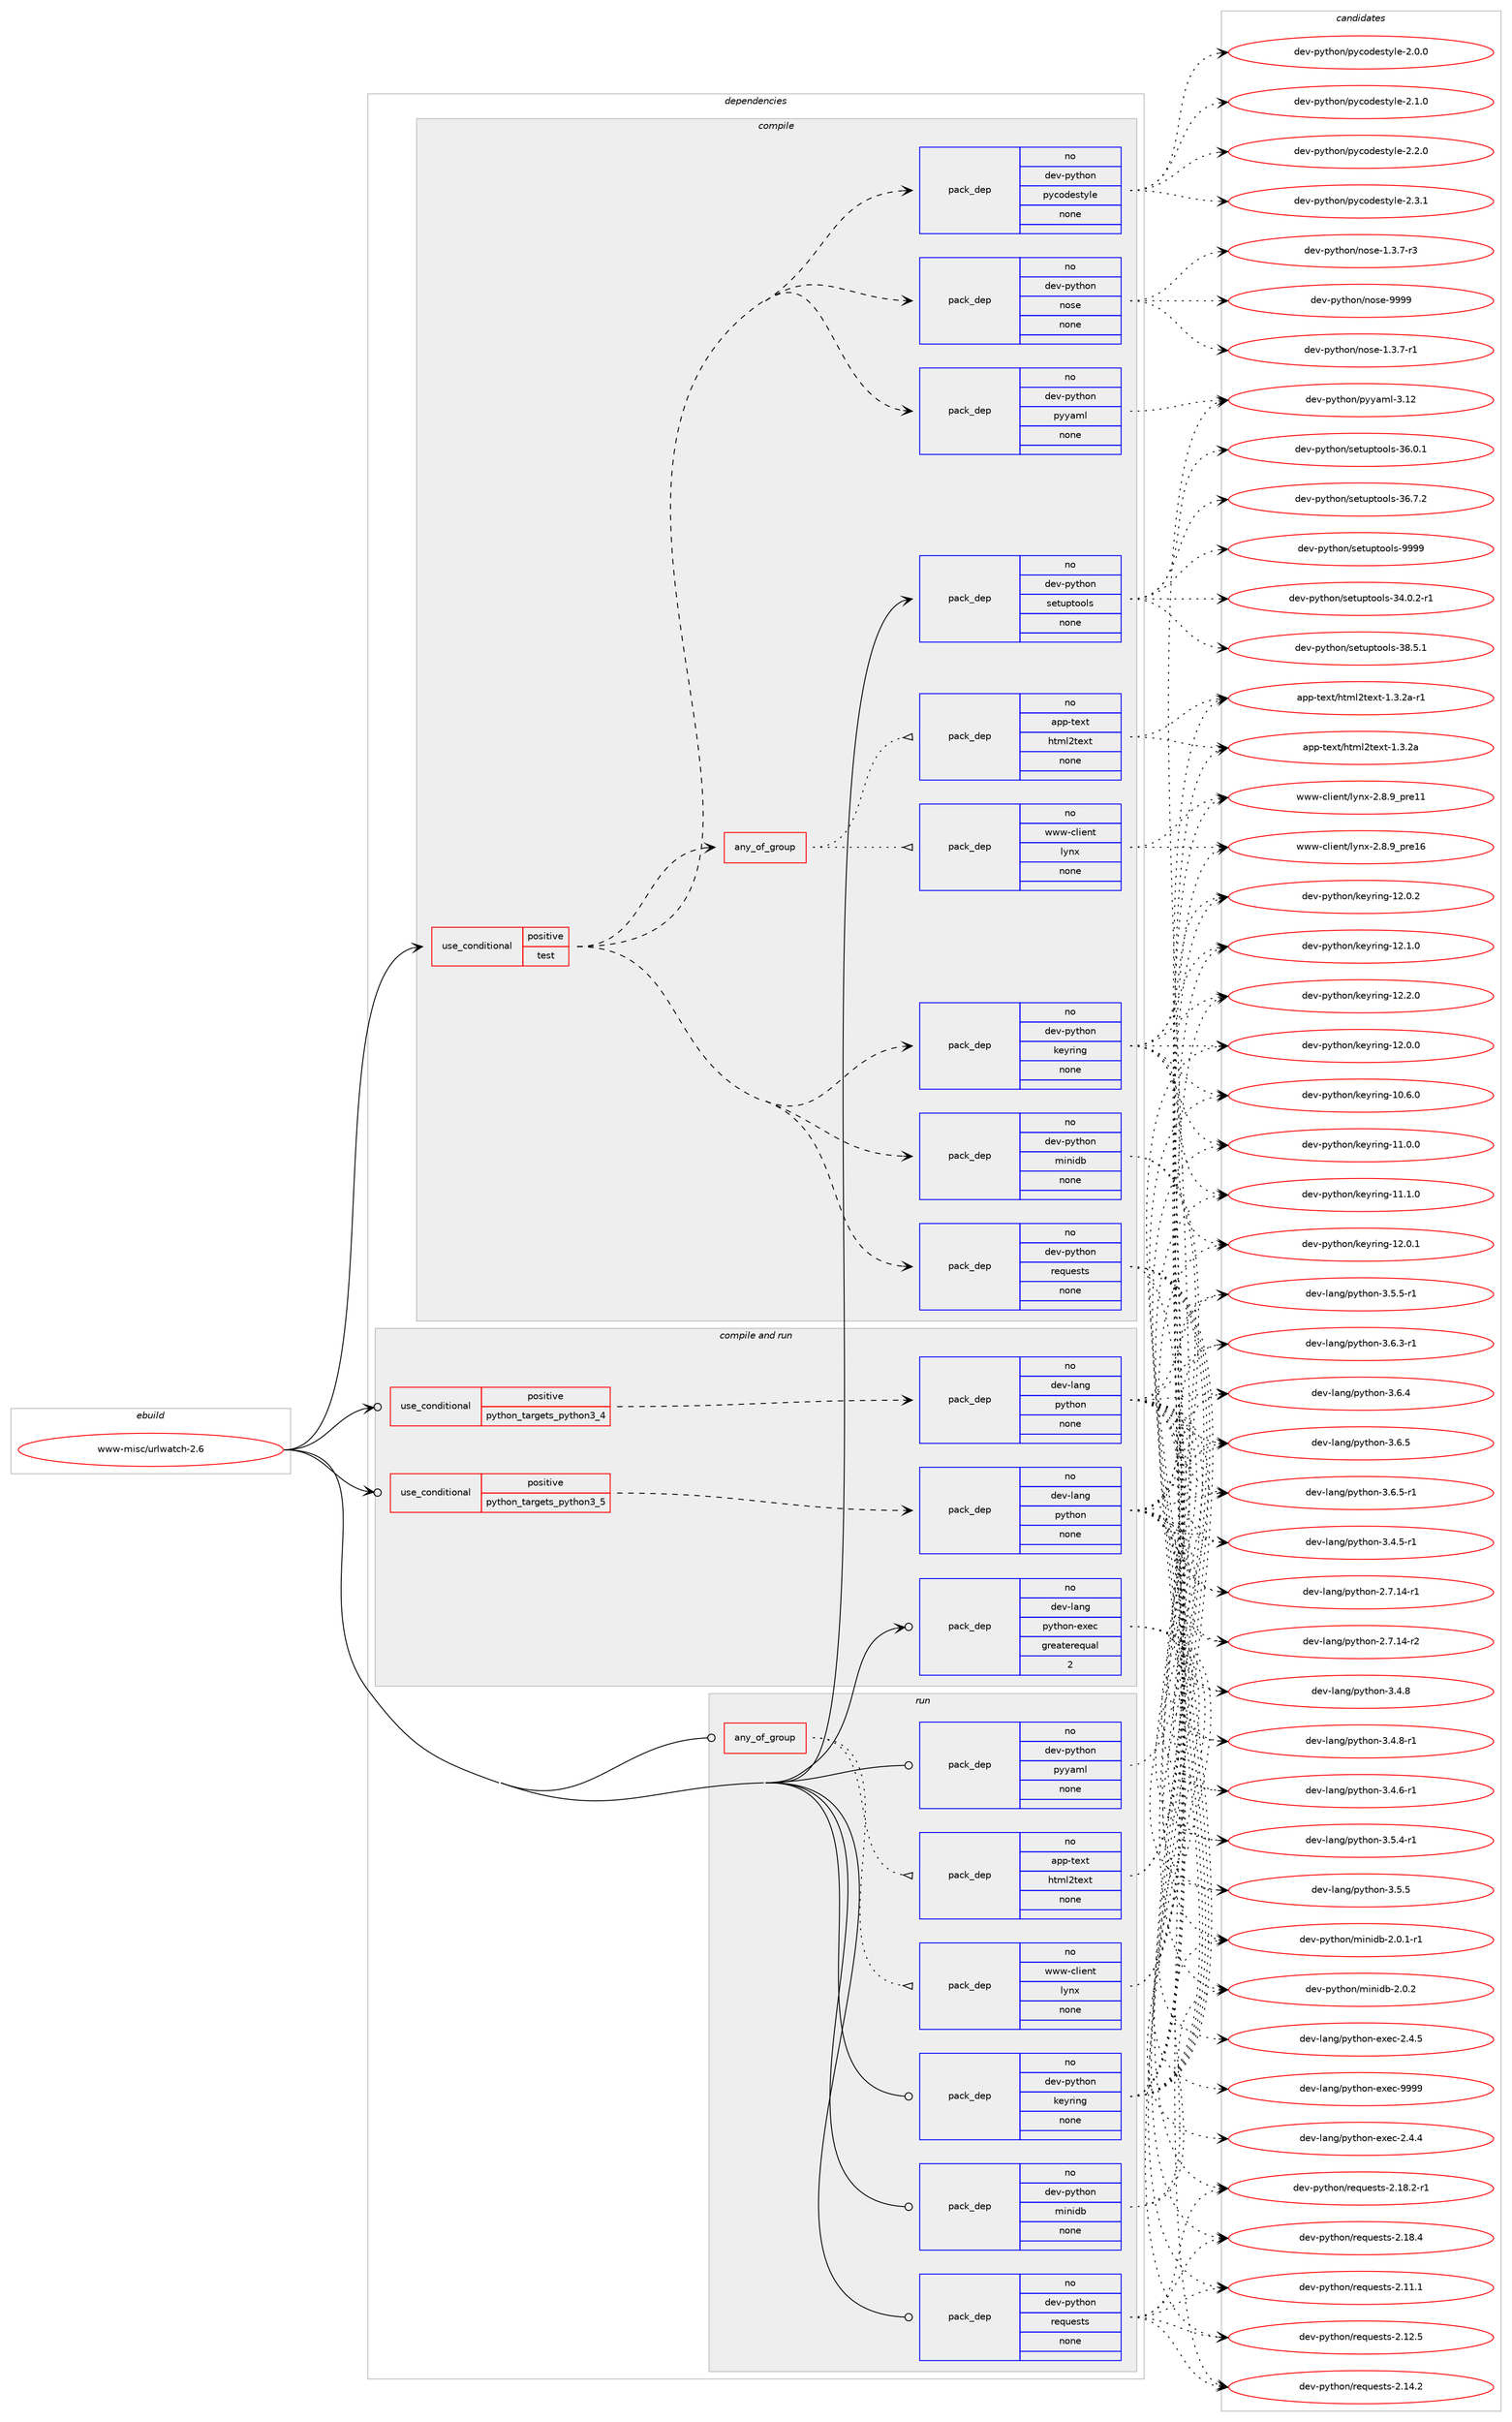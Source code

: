 digraph prolog {

# *************
# Graph options
# *************

newrank=true;
concentrate=true;
compound=true;
graph [rankdir=LR,fontname=Helvetica,fontsize=10,ranksep=1.5];#, ranksep=2.5, nodesep=0.2];
edge  [arrowhead=vee];
node  [fontname=Helvetica,fontsize=10];

# **********
# The ebuild
# **********

subgraph cluster_leftcol {
color=gray;
rank=same;
label=<<i>ebuild</i>>;
id [label="www-misc/urlwatch-2.6", color=red, width=4, href="../www-misc/urlwatch-2.6.svg"];
}

# ****************
# The dependencies
# ****************

subgraph cluster_midcol {
color=gray;
label=<<i>dependencies</i>>;
subgraph cluster_compile {
fillcolor="#eeeeee";
style=filled;
label=<<i>compile</i>>;
subgraph cond840 {
dependency8862 [label=<<TABLE BORDER="0" CELLBORDER="1" CELLSPACING="0" CELLPADDING="4"><TR><TD ROWSPAN="3" CELLPADDING="10">use_conditional</TD></TR><TR><TD>positive</TD></TR><TR><TD>test</TD></TR></TABLE>>, shape=none, color=red];
subgraph pack7916 {
dependency8863 [label=<<TABLE BORDER="0" CELLBORDER="1" CELLSPACING="0" CELLPADDING="4" WIDTH="220"><TR><TD ROWSPAN="6" CELLPADDING="30">pack_dep</TD></TR><TR><TD WIDTH="110">no</TD></TR><TR><TD>dev-python</TD></TR><TR><TD>keyring</TD></TR><TR><TD>none</TD></TR><TR><TD></TD></TR></TABLE>>, shape=none, color=blue];
}
dependency8862:e -> dependency8863:w [weight=20,style="dashed",arrowhead="vee"];
subgraph pack7917 {
dependency8864 [label=<<TABLE BORDER="0" CELLBORDER="1" CELLSPACING="0" CELLPADDING="4" WIDTH="220"><TR><TD ROWSPAN="6" CELLPADDING="30">pack_dep</TD></TR><TR><TD WIDTH="110">no</TD></TR><TR><TD>dev-python</TD></TR><TR><TD>pyyaml</TD></TR><TR><TD>none</TD></TR><TR><TD></TD></TR></TABLE>>, shape=none, color=blue];
}
dependency8862:e -> dependency8864:w [weight=20,style="dashed",arrowhead="vee"];
subgraph pack7918 {
dependency8865 [label=<<TABLE BORDER="0" CELLBORDER="1" CELLSPACING="0" CELLPADDING="4" WIDTH="220"><TR><TD ROWSPAN="6" CELLPADDING="30">pack_dep</TD></TR><TR><TD WIDTH="110">no</TD></TR><TR><TD>dev-python</TD></TR><TR><TD>minidb</TD></TR><TR><TD>none</TD></TR><TR><TD></TD></TR></TABLE>>, shape=none, color=blue];
}
dependency8862:e -> dependency8865:w [weight=20,style="dashed",arrowhead="vee"];
subgraph pack7919 {
dependency8866 [label=<<TABLE BORDER="0" CELLBORDER="1" CELLSPACING="0" CELLPADDING="4" WIDTH="220"><TR><TD ROWSPAN="6" CELLPADDING="30">pack_dep</TD></TR><TR><TD WIDTH="110">no</TD></TR><TR><TD>dev-python</TD></TR><TR><TD>requests</TD></TR><TR><TD>none</TD></TR><TR><TD></TD></TR></TABLE>>, shape=none, color=blue];
}
dependency8862:e -> dependency8866:w [weight=20,style="dashed",arrowhead="vee"];
subgraph any102 {
dependency8867 [label=<<TABLE BORDER="0" CELLBORDER="1" CELLSPACING="0" CELLPADDING="4"><TR><TD CELLPADDING="10">any_of_group</TD></TR></TABLE>>, shape=none, color=red];subgraph pack7920 {
dependency8868 [label=<<TABLE BORDER="0" CELLBORDER="1" CELLSPACING="0" CELLPADDING="4" WIDTH="220"><TR><TD ROWSPAN="6" CELLPADDING="30">pack_dep</TD></TR><TR><TD WIDTH="110">no</TD></TR><TR><TD>www-client</TD></TR><TR><TD>lynx</TD></TR><TR><TD>none</TD></TR><TR><TD></TD></TR></TABLE>>, shape=none, color=blue];
}
dependency8867:e -> dependency8868:w [weight=20,style="dotted",arrowhead="oinv"];
subgraph pack7921 {
dependency8869 [label=<<TABLE BORDER="0" CELLBORDER="1" CELLSPACING="0" CELLPADDING="4" WIDTH="220"><TR><TD ROWSPAN="6" CELLPADDING="30">pack_dep</TD></TR><TR><TD WIDTH="110">no</TD></TR><TR><TD>app-text</TD></TR><TR><TD>html2text</TD></TR><TR><TD>none</TD></TR><TR><TD></TD></TR></TABLE>>, shape=none, color=blue];
}
dependency8867:e -> dependency8869:w [weight=20,style="dotted",arrowhead="oinv"];
}
dependency8862:e -> dependency8867:w [weight=20,style="dashed",arrowhead="vee"];
subgraph pack7922 {
dependency8870 [label=<<TABLE BORDER="0" CELLBORDER="1" CELLSPACING="0" CELLPADDING="4" WIDTH="220"><TR><TD ROWSPAN="6" CELLPADDING="30">pack_dep</TD></TR><TR><TD WIDTH="110">no</TD></TR><TR><TD>dev-python</TD></TR><TR><TD>nose</TD></TR><TR><TD>none</TD></TR><TR><TD></TD></TR></TABLE>>, shape=none, color=blue];
}
dependency8862:e -> dependency8870:w [weight=20,style="dashed",arrowhead="vee"];
subgraph pack7923 {
dependency8871 [label=<<TABLE BORDER="0" CELLBORDER="1" CELLSPACING="0" CELLPADDING="4" WIDTH="220"><TR><TD ROWSPAN="6" CELLPADDING="30">pack_dep</TD></TR><TR><TD WIDTH="110">no</TD></TR><TR><TD>dev-python</TD></TR><TR><TD>pycodestyle</TD></TR><TR><TD>none</TD></TR><TR><TD></TD></TR></TABLE>>, shape=none, color=blue];
}
dependency8862:e -> dependency8871:w [weight=20,style="dashed",arrowhead="vee"];
}
id:e -> dependency8862:w [weight=20,style="solid",arrowhead="vee"];
subgraph pack7924 {
dependency8872 [label=<<TABLE BORDER="0" CELLBORDER="1" CELLSPACING="0" CELLPADDING="4" WIDTH="220"><TR><TD ROWSPAN="6" CELLPADDING="30">pack_dep</TD></TR><TR><TD WIDTH="110">no</TD></TR><TR><TD>dev-python</TD></TR><TR><TD>setuptools</TD></TR><TR><TD>none</TD></TR><TR><TD></TD></TR></TABLE>>, shape=none, color=blue];
}
id:e -> dependency8872:w [weight=20,style="solid",arrowhead="vee"];
}
subgraph cluster_compileandrun {
fillcolor="#eeeeee";
style=filled;
label=<<i>compile and run</i>>;
subgraph cond841 {
dependency8873 [label=<<TABLE BORDER="0" CELLBORDER="1" CELLSPACING="0" CELLPADDING="4"><TR><TD ROWSPAN="3" CELLPADDING="10">use_conditional</TD></TR><TR><TD>positive</TD></TR><TR><TD>python_targets_python3_4</TD></TR></TABLE>>, shape=none, color=red];
subgraph pack7925 {
dependency8874 [label=<<TABLE BORDER="0" CELLBORDER="1" CELLSPACING="0" CELLPADDING="4" WIDTH="220"><TR><TD ROWSPAN="6" CELLPADDING="30">pack_dep</TD></TR><TR><TD WIDTH="110">no</TD></TR><TR><TD>dev-lang</TD></TR><TR><TD>python</TD></TR><TR><TD>none</TD></TR><TR><TD></TD></TR></TABLE>>, shape=none, color=blue];
}
dependency8873:e -> dependency8874:w [weight=20,style="dashed",arrowhead="vee"];
}
id:e -> dependency8873:w [weight=20,style="solid",arrowhead="odotvee"];
subgraph cond842 {
dependency8875 [label=<<TABLE BORDER="0" CELLBORDER="1" CELLSPACING="0" CELLPADDING="4"><TR><TD ROWSPAN="3" CELLPADDING="10">use_conditional</TD></TR><TR><TD>positive</TD></TR><TR><TD>python_targets_python3_5</TD></TR></TABLE>>, shape=none, color=red];
subgraph pack7926 {
dependency8876 [label=<<TABLE BORDER="0" CELLBORDER="1" CELLSPACING="0" CELLPADDING="4" WIDTH="220"><TR><TD ROWSPAN="6" CELLPADDING="30">pack_dep</TD></TR><TR><TD WIDTH="110">no</TD></TR><TR><TD>dev-lang</TD></TR><TR><TD>python</TD></TR><TR><TD>none</TD></TR><TR><TD></TD></TR></TABLE>>, shape=none, color=blue];
}
dependency8875:e -> dependency8876:w [weight=20,style="dashed",arrowhead="vee"];
}
id:e -> dependency8875:w [weight=20,style="solid",arrowhead="odotvee"];
subgraph pack7927 {
dependency8877 [label=<<TABLE BORDER="0" CELLBORDER="1" CELLSPACING="0" CELLPADDING="4" WIDTH="220"><TR><TD ROWSPAN="6" CELLPADDING="30">pack_dep</TD></TR><TR><TD WIDTH="110">no</TD></TR><TR><TD>dev-lang</TD></TR><TR><TD>python-exec</TD></TR><TR><TD>greaterequal</TD></TR><TR><TD>2</TD></TR></TABLE>>, shape=none, color=blue];
}
id:e -> dependency8877:w [weight=20,style="solid",arrowhead="odotvee"];
}
subgraph cluster_run {
fillcolor="#eeeeee";
style=filled;
label=<<i>run</i>>;
subgraph any103 {
dependency8878 [label=<<TABLE BORDER="0" CELLBORDER="1" CELLSPACING="0" CELLPADDING="4"><TR><TD CELLPADDING="10">any_of_group</TD></TR></TABLE>>, shape=none, color=red];subgraph pack7928 {
dependency8879 [label=<<TABLE BORDER="0" CELLBORDER="1" CELLSPACING="0" CELLPADDING="4" WIDTH="220"><TR><TD ROWSPAN="6" CELLPADDING="30">pack_dep</TD></TR><TR><TD WIDTH="110">no</TD></TR><TR><TD>www-client</TD></TR><TR><TD>lynx</TD></TR><TR><TD>none</TD></TR><TR><TD></TD></TR></TABLE>>, shape=none, color=blue];
}
dependency8878:e -> dependency8879:w [weight=20,style="dotted",arrowhead="oinv"];
subgraph pack7929 {
dependency8880 [label=<<TABLE BORDER="0" CELLBORDER="1" CELLSPACING="0" CELLPADDING="4" WIDTH="220"><TR><TD ROWSPAN="6" CELLPADDING="30">pack_dep</TD></TR><TR><TD WIDTH="110">no</TD></TR><TR><TD>app-text</TD></TR><TR><TD>html2text</TD></TR><TR><TD>none</TD></TR><TR><TD></TD></TR></TABLE>>, shape=none, color=blue];
}
dependency8878:e -> dependency8880:w [weight=20,style="dotted",arrowhead="oinv"];
}
id:e -> dependency8878:w [weight=20,style="solid",arrowhead="odot"];
subgraph pack7930 {
dependency8881 [label=<<TABLE BORDER="0" CELLBORDER="1" CELLSPACING="0" CELLPADDING="4" WIDTH="220"><TR><TD ROWSPAN="6" CELLPADDING="30">pack_dep</TD></TR><TR><TD WIDTH="110">no</TD></TR><TR><TD>dev-python</TD></TR><TR><TD>keyring</TD></TR><TR><TD>none</TD></TR><TR><TD></TD></TR></TABLE>>, shape=none, color=blue];
}
id:e -> dependency8881:w [weight=20,style="solid",arrowhead="odot"];
subgraph pack7931 {
dependency8882 [label=<<TABLE BORDER="0" CELLBORDER="1" CELLSPACING="0" CELLPADDING="4" WIDTH="220"><TR><TD ROWSPAN="6" CELLPADDING="30">pack_dep</TD></TR><TR><TD WIDTH="110">no</TD></TR><TR><TD>dev-python</TD></TR><TR><TD>minidb</TD></TR><TR><TD>none</TD></TR><TR><TD></TD></TR></TABLE>>, shape=none, color=blue];
}
id:e -> dependency8882:w [weight=20,style="solid",arrowhead="odot"];
subgraph pack7932 {
dependency8883 [label=<<TABLE BORDER="0" CELLBORDER="1" CELLSPACING="0" CELLPADDING="4" WIDTH="220"><TR><TD ROWSPAN="6" CELLPADDING="30">pack_dep</TD></TR><TR><TD WIDTH="110">no</TD></TR><TR><TD>dev-python</TD></TR><TR><TD>pyyaml</TD></TR><TR><TD>none</TD></TR><TR><TD></TD></TR></TABLE>>, shape=none, color=blue];
}
id:e -> dependency8883:w [weight=20,style="solid",arrowhead="odot"];
subgraph pack7933 {
dependency8884 [label=<<TABLE BORDER="0" CELLBORDER="1" CELLSPACING="0" CELLPADDING="4" WIDTH="220"><TR><TD ROWSPAN="6" CELLPADDING="30">pack_dep</TD></TR><TR><TD WIDTH="110">no</TD></TR><TR><TD>dev-python</TD></TR><TR><TD>requests</TD></TR><TR><TD>none</TD></TR><TR><TD></TD></TR></TABLE>>, shape=none, color=blue];
}
id:e -> dependency8884:w [weight=20,style="solid",arrowhead="odot"];
}
}

# **************
# The candidates
# **************

subgraph cluster_choices {
rank=same;
color=gray;
label=<<i>candidates</i>>;

subgraph choice7916 {
color=black;
nodesep=1;
choice100101118451121211161041111104710710112111410511010345495046484648 [label="dev-python/keyring-12.0.0", color=red, width=4,href="../dev-python/keyring-12.0.0.svg"];
choice100101118451121211161041111104710710112111410511010345494846544648 [label="dev-python/keyring-10.6.0", color=red, width=4,href="../dev-python/keyring-10.6.0.svg"];
choice100101118451121211161041111104710710112111410511010345494946484648 [label="dev-python/keyring-11.0.0", color=red, width=4,href="../dev-python/keyring-11.0.0.svg"];
choice100101118451121211161041111104710710112111410511010345494946494648 [label="dev-python/keyring-11.1.0", color=red, width=4,href="../dev-python/keyring-11.1.0.svg"];
choice100101118451121211161041111104710710112111410511010345495046484649 [label="dev-python/keyring-12.0.1", color=red, width=4,href="../dev-python/keyring-12.0.1.svg"];
choice100101118451121211161041111104710710112111410511010345495046484650 [label="dev-python/keyring-12.0.2", color=red, width=4,href="../dev-python/keyring-12.0.2.svg"];
choice100101118451121211161041111104710710112111410511010345495046494648 [label="dev-python/keyring-12.1.0", color=red, width=4,href="../dev-python/keyring-12.1.0.svg"];
choice100101118451121211161041111104710710112111410511010345495046504648 [label="dev-python/keyring-12.2.0", color=red, width=4,href="../dev-python/keyring-12.2.0.svg"];
dependency8863:e -> choice100101118451121211161041111104710710112111410511010345495046484648:w [style=dotted,weight="100"];
dependency8863:e -> choice100101118451121211161041111104710710112111410511010345494846544648:w [style=dotted,weight="100"];
dependency8863:e -> choice100101118451121211161041111104710710112111410511010345494946484648:w [style=dotted,weight="100"];
dependency8863:e -> choice100101118451121211161041111104710710112111410511010345494946494648:w [style=dotted,weight="100"];
dependency8863:e -> choice100101118451121211161041111104710710112111410511010345495046484649:w [style=dotted,weight="100"];
dependency8863:e -> choice100101118451121211161041111104710710112111410511010345495046484650:w [style=dotted,weight="100"];
dependency8863:e -> choice100101118451121211161041111104710710112111410511010345495046494648:w [style=dotted,weight="100"];
dependency8863:e -> choice100101118451121211161041111104710710112111410511010345495046504648:w [style=dotted,weight="100"];
}
subgraph choice7917 {
color=black;
nodesep=1;
choice1001011184511212111610411111047112121121971091084551464950 [label="dev-python/pyyaml-3.12", color=red, width=4,href="../dev-python/pyyaml-3.12.svg"];
dependency8864:e -> choice1001011184511212111610411111047112121121971091084551464950:w [style=dotted,weight="100"];
}
subgraph choice7918 {
color=black;
nodesep=1;
choice1001011184511212111610411111047109105110105100984550464846494511449 [label="dev-python/minidb-2.0.1-r1", color=red, width=4,href="../dev-python/minidb-2.0.1-r1.svg"];
choice100101118451121211161041111104710910511010510098455046484650 [label="dev-python/minidb-2.0.2", color=red, width=4,href="../dev-python/minidb-2.0.2.svg"];
dependency8865:e -> choice1001011184511212111610411111047109105110105100984550464846494511449:w [style=dotted,weight="100"];
dependency8865:e -> choice100101118451121211161041111104710910511010510098455046484650:w [style=dotted,weight="100"];
}
subgraph choice7919 {
color=black;
nodesep=1;
choice100101118451121211161041111104711410111311710111511611545504649494649 [label="dev-python/requests-2.11.1", color=red, width=4,href="../dev-python/requests-2.11.1.svg"];
choice100101118451121211161041111104711410111311710111511611545504649504653 [label="dev-python/requests-2.12.5", color=red, width=4,href="../dev-python/requests-2.12.5.svg"];
choice100101118451121211161041111104711410111311710111511611545504649524650 [label="dev-python/requests-2.14.2", color=red, width=4,href="../dev-python/requests-2.14.2.svg"];
choice1001011184511212111610411111047114101113117101115116115455046495646504511449 [label="dev-python/requests-2.18.2-r1", color=red, width=4,href="../dev-python/requests-2.18.2-r1.svg"];
choice100101118451121211161041111104711410111311710111511611545504649564652 [label="dev-python/requests-2.18.4", color=red, width=4,href="../dev-python/requests-2.18.4.svg"];
dependency8866:e -> choice100101118451121211161041111104711410111311710111511611545504649494649:w [style=dotted,weight="100"];
dependency8866:e -> choice100101118451121211161041111104711410111311710111511611545504649504653:w [style=dotted,weight="100"];
dependency8866:e -> choice100101118451121211161041111104711410111311710111511611545504649524650:w [style=dotted,weight="100"];
dependency8866:e -> choice1001011184511212111610411111047114101113117101115116115455046495646504511449:w [style=dotted,weight="100"];
dependency8866:e -> choice100101118451121211161041111104711410111311710111511611545504649564652:w [style=dotted,weight="100"];
}
subgraph choice7920 {
color=black;
nodesep=1;
choice119119119459910810510111011647108121110120455046564657951121141014949 [label="www-client/lynx-2.8.9_pre11", color=red, width=4,href="../www-client/lynx-2.8.9_pre11.svg"];
choice119119119459910810510111011647108121110120455046564657951121141014954 [label="www-client/lynx-2.8.9_pre16", color=red, width=4,href="../www-client/lynx-2.8.9_pre16.svg"];
dependency8868:e -> choice119119119459910810510111011647108121110120455046564657951121141014949:w [style=dotted,weight="100"];
dependency8868:e -> choice119119119459910810510111011647108121110120455046564657951121141014954:w [style=dotted,weight="100"];
}
subgraph choice7921 {
color=black;
nodesep=1;
choice9711211245116101120116471041161091085011610112011645494651465097 [label="app-text/html2text-1.3.2a", color=red, width=4,href="../app-text/html2text-1.3.2a.svg"];
choice97112112451161011201164710411610910850116101120116454946514650974511449 [label="app-text/html2text-1.3.2a-r1", color=red, width=4,href="../app-text/html2text-1.3.2a-r1.svg"];
dependency8869:e -> choice9711211245116101120116471041161091085011610112011645494651465097:w [style=dotted,weight="100"];
dependency8869:e -> choice97112112451161011201164710411610910850116101120116454946514650974511449:w [style=dotted,weight="100"];
}
subgraph choice7922 {
color=black;
nodesep=1;
choice10010111845112121116104111110471101111151014549465146554511449 [label="dev-python/nose-1.3.7-r1", color=red, width=4,href="../dev-python/nose-1.3.7-r1.svg"];
choice10010111845112121116104111110471101111151014549465146554511451 [label="dev-python/nose-1.3.7-r3", color=red, width=4,href="../dev-python/nose-1.3.7-r3.svg"];
choice10010111845112121116104111110471101111151014557575757 [label="dev-python/nose-9999", color=red, width=4,href="../dev-python/nose-9999.svg"];
dependency8870:e -> choice10010111845112121116104111110471101111151014549465146554511449:w [style=dotted,weight="100"];
dependency8870:e -> choice10010111845112121116104111110471101111151014549465146554511451:w [style=dotted,weight="100"];
dependency8870:e -> choice10010111845112121116104111110471101111151014557575757:w [style=dotted,weight="100"];
}
subgraph choice7923 {
color=black;
nodesep=1;
choice100101118451121211161041111104711212199111100101115116121108101455046484648 [label="dev-python/pycodestyle-2.0.0", color=red, width=4,href="../dev-python/pycodestyle-2.0.0.svg"];
choice100101118451121211161041111104711212199111100101115116121108101455046494648 [label="dev-python/pycodestyle-2.1.0", color=red, width=4,href="../dev-python/pycodestyle-2.1.0.svg"];
choice100101118451121211161041111104711212199111100101115116121108101455046504648 [label="dev-python/pycodestyle-2.2.0", color=red, width=4,href="../dev-python/pycodestyle-2.2.0.svg"];
choice100101118451121211161041111104711212199111100101115116121108101455046514649 [label="dev-python/pycodestyle-2.3.1", color=red, width=4,href="../dev-python/pycodestyle-2.3.1.svg"];
dependency8871:e -> choice100101118451121211161041111104711212199111100101115116121108101455046484648:w [style=dotted,weight="100"];
dependency8871:e -> choice100101118451121211161041111104711212199111100101115116121108101455046494648:w [style=dotted,weight="100"];
dependency8871:e -> choice100101118451121211161041111104711212199111100101115116121108101455046504648:w [style=dotted,weight="100"];
dependency8871:e -> choice100101118451121211161041111104711212199111100101115116121108101455046514649:w [style=dotted,weight="100"];
}
subgraph choice7924 {
color=black;
nodesep=1;
choice1001011184511212111610411111047115101116117112116111111108115455152464846504511449 [label="dev-python/setuptools-34.0.2-r1", color=red, width=4,href="../dev-python/setuptools-34.0.2-r1.svg"];
choice100101118451121211161041111104711510111611711211611111110811545515446484649 [label="dev-python/setuptools-36.0.1", color=red, width=4,href="../dev-python/setuptools-36.0.1.svg"];
choice100101118451121211161041111104711510111611711211611111110811545515446554650 [label="dev-python/setuptools-36.7.2", color=red, width=4,href="../dev-python/setuptools-36.7.2.svg"];
choice100101118451121211161041111104711510111611711211611111110811545515646534649 [label="dev-python/setuptools-38.5.1", color=red, width=4,href="../dev-python/setuptools-38.5.1.svg"];
choice10010111845112121116104111110471151011161171121161111111081154557575757 [label="dev-python/setuptools-9999", color=red, width=4,href="../dev-python/setuptools-9999.svg"];
dependency8872:e -> choice1001011184511212111610411111047115101116117112116111111108115455152464846504511449:w [style=dotted,weight="100"];
dependency8872:e -> choice100101118451121211161041111104711510111611711211611111110811545515446484649:w [style=dotted,weight="100"];
dependency8872:e -> choice100101118451121211161041111104711510111611711211611111110811545515446554650:w [style=dotted,weight="100"];
dependency8872:e -> choice100101118451121211161041111104711510111611711211611111110811545515646534649:w [style=dotted,weight="100"];
dependency8872:e -> choice10010111845112121116104111110471151011161171121161111111081154557575757:w [style=dotted,weight="100"];
}
subgraph choice7925 {
color=black;
nodesep=1;
choice100101118451089711010347112121116104111110455046554649524511449 [label="dev-lang/python-2.7.14-r1", color=red, width=4,href="../dev-lang/python-2.7.14-r1.svg"];
choice100101118451089711010347112121116104111110455046554649524511450 [label="dev-lang/python-2.7.14-r2", color=red, width=4,href="../dev-lang/python-2.7.14-r2.svg"];
choice1001011184510897110103471121211161041111104551465246534511449 [label="dev-lang/python-3.4.5-r1", color=red, width=4,href="../dev-lang/python-3.4.5-r1.svg"];
choice1001011184510897110103471121211161041111104551465246544511449 [label="dev-lang/python-3.4.6-r1", color=red, width=4,href="../dev-lang/python-3.4.6-r1.svg"];
choice100101118451089711010347112121116104111110455146524656 [label="dev-lang/python-3.4.8", color=red, width=4,href="../dev-lang/python-3.4.8.svg"];
choice1001011184510897110103471121211161041111104551465246564511449 [label="dev-lang/python-3.4.8-r1", color=red, width=4,href="../dev-lang/python-3.4.8-r1.svg"];
choice1001011184510897110103471121211161041111104551465346524511449 [label="dev-lang/python-3.5.4-r1", color=red, width=4,href="../dev-lang/python-3.5.4-r1.svg"];
choice100101118451089711010347112121116104111110455146534653 [label="dev-lang/python-3.5.5", color=red, width=4,href="../dev-lang/python-3.5.5.svg"];
choice1001011184510897110103471121211161041111104551465346534511449 [label="dev-lang/python-3.5.5-r1", color=red, width=4,href="../dev-lang/python-3.5.5-r1.svg"];
choice1001011184510897110103471121211161041111104551465446514511449 [label="dev-lang/python-3.6.3-r1", color=red, width=4,href="../dev-lang/python-3.6.3-r1.svg"];
choice100101118451089711010347112121116104111110455146544652 [label="dev-lang/python-3.6.4", color=red, width=4,href="../dev-lang/python-3.6.4.svg"];
choice100101118451089711010347112121116104111110455146544653 [label="dev-lang/python-3.6.5", color=red, width=4,href="../dev-lang/python-3.6.5.svg"];
choice1001011184510897110103471121211161041111104551465446534511449 [label="dev-lang/python-3.6.5-r1", color=red, width=4,href="../dev-lang/python-3.6.5-r1.svg"];
dependency8874:e -> choice100101118451089711010347112121116104111110455046554649524511449:w [style=dotted,weight="100"];
dependency8874:e -> choice100101118451089711010347112121116104111110455046554649524511450:w [style=dotted,weight="100"];
dependency8874:e -> choice1001011184510897110103471121211161041111104551465246534511449:w [style=dotted,weight="100"];
dependency8874:e -> choice1001011184510897110103471121211161041111104551465246544511449:w [style=dotted,weight="100"];
dependency8874:e -> choice100101118451089711010347112121116104111110455146524656:w [style=dotted,weight="100"];
dependency8874:e -> choice1001011184510897110103471121211161041111104551465246564511449:w [style=dotted,weight="100"];
dependency8874:e -> choice1001011184510897110103471121211161041111104551465346524511449:w [style=dotted,weight="100"];
dependency8874:e -> choice100101118451089711010347112121116104111110455146534653:w [style=dotted,weight="100"];
dependency8874:e -> choice1001011184510897110103471121211161041111104551465346534511449:w [style=dotted,weight="100"];
dependency8874:e -> choice1001011184510897110103471121211161041111104551465446514511449:w [style=dotted,weight="100"];
dependency8874:e -> choice100101118451089711010347112121116104111110455146544652:w [style=dotted,weight="100"];
dependency8874:e -> choice100101118451089711010347112121116104111110455146544653:w [style=dotted,weight="100"];
dependency8874:e -> choice1001011184510897110103471121211161041111104551465446534511449:w [style=dotted,weight="100"];
}
subgraph choice7926 {
color=black;
nodesep=1;
choice100101118451089711010347112121116104111110455046554649524511449 [label="dev-lang/python-2.7.14-r1", color=red, width=4,href="../dev-lang/python-2.7.14-r1.svg"];
choice100101118451089711010347112121116104111110455046554649524511450 [label="dev-lang/python-2.7.14-r2", color=red, width=4,href="../dev-lang/python-2.7.14-r2.svg"];
choice1001011184510897110103471121211161041111104551465246534511449 [label="dev-lang/python-3.4.5-r1", color=red, width=4,href="../dev-lang/python-3.4.5-r1.svg"];
choice1001011184510897110103471121211161041111104551465246544511449 [label="dev-lang/python-3.4.6-r1", color=red, width=4,href="../dev-lang/python-3.4.6-r1.svg"];
choice100101118451089711010347112121116104111110455146524656 [label="dev-lang/python-3.4.8", color=red, width=4,href="../dev-lang/python-3.4.8.svg"];
choice1001011184510897110103471121211161041111104551465246564511449 [label="dev-lang/python-3.4.8-r1", color=red, width=4,href="../dev-lang/python-3.4.8-r1.svg"];
choice1001011184510897110103471121211161041111104551465346524511449 [label="dev-lang/python-3.5.4-r1", color=red, width=4,href="../dev-lang/python-3.5.4-r1.svg"];
choice100101118451089711010347112121116104111110455146534653 [label="dev-lang/python-3.5.5", color=red, width=4,href="../dev-lang/python-3.5.5.svg"];
choice1001011184510897110103471121211161041111104551465346534511449 [label="dev-lang/python-3.5.5-r1", color=red, width=4,href="../dev-lang/python-3.5.5-r1.svg"];
choice1001011184510897110103471121211161041111104551465446514511449 [label="dev-lang/python-3.6.3-r1", color=red, width=4,href="../dev-lang/python-3.6.3-r1.svg"];
choice100101118451089711010347112121116104111110455146544652 [label="dev-lang/python-3.6.4", color=red, width=4,href="../dev-lang/python-3.6.4.svg"];
choice100101118451089711010347112121116104111110455146544653 [label="dev-lang/python-3.6.5", color=red, width=4,href="../dev-lang/python-3.6.5.svg"];
choice1001011184510897110103471121211161041111104551465446534511449 [label="dev-lang/python-3.6.5-r1", color=red, width=4,href="../dev-lang/python-3.6.5-r1.svg"];
dependency8876:e -> choice100101118451089711010347112121116104111110455046554649524511449:w [style=dotted,weight="100"];
dependency8876:e -> choice100101118451089711010347112121116104111110455046554649524511450:w [style=dotted,weight="100"];
dependency8876:e -> choice1001011184510897110103471121211161041111104551465246534511449:w [style=dotted,weight="100"];
dependency8876:e -> choice1001011184510897110103471121211161041111104551465246544511449:w [style=dotted,weight="100"];
dependency8876:e -> choice100101118451089711010347112121116104111110455146524656:w [style=dotted,weight="100"];
dependency8876:e -> choice1001011184510897110103471121211161041111104551465246564511449:w [style=dotted,weight="100"];
dependency8876:e -> choice1001011184510897110103471121211161041111104551465346524511449:w [style=dotted,weight="100"];
dependency8876:e -> choice100101118451089711010347112121116104111110455146534653:w [style=dotted,weight="100"];
dependency8876:e -> choice1001011184510897110103471121211161041111104551465346534511449:w [style=dotted,weight="100"];
dependency8876:e -> choice1001011184510897110103471121211161041111104551465446514511449:w [style=dotted,weight="100"];
dependency8876:e -> choice100101118451089711010347112121116104111110455146544652:w [style=dotted,weight="100"];
dependency8876:e -> choice100101118451089711010347112121116104111110455146544653:w [style=dotted,weight="100"];
dependency8876:e -> choice1001011184510897110103471121211161041111104551465446534511449:w [style=dotted,weight="100"];
}
subgraph choice7927 {
color=black;
nodesep=1;
choice1001011184510897110103471121211161041111104510112010199455046524652 [label="dev-lang/python-exec-2.4.4", color=red, width=4,href="../dev-lang/python-exec-2.4.4.svg"];
choice1001011184510897110103471121211161041111104510112010199455046524653 [label="dev-lang/python-exec-2.4.5", color=red, width=4,href="../dev-lang/python-exec-2.4.5.svg"];
choice10010111845108971101034711212111610411111045101120101994557575757 [label="dev-lang/python-exec-9999", color=red, width=4,href="../dev-lang/python-exec-9999.svg"];
dependency8877:e -> choice1001011184510897110103471121211161041111104510112010199455046524652:w [style=dotted,weight="100"];
dependency8877:e -> choice1001011184510897110103471121211161041111104510112010199455046524653:w [style=dotted,weight="100"];
dependency8877:e -> choice10010111845108971101034711212111610411111045101120101994557575757:w [style=dotted,weight="100"];
}
subgraph choice7928 {
color=black;
nodesep=1;
choice119119119459910810510111011647108121110120455046564657951121141014949 [label="www-client/lynx-2.8.9_pre11", color=red, width=4,href="../www-client/lynx-2.8.9_pre11.svg"];
choice119119119459910810510111011647108121110120455046564657951121141014954 [label="www-client/lynx-2.8.9_pre16", color=red, width=4,href="../www-client/lynx-2.8.9_pre16.svg"];
dependency8879:e -> choice119119119459910810510111011647108121110120455046564657951121141014949:w [style=dotted,weight="100"];
dependency8879:e -> choice119119119459910810510111011647108121110120455046564657951121141014954:w [style=dotted,weight="100"];
}
subgraph choice7929 {
color=black;
nodesep=1;
choice9711211245116101120116471041161091085011610112011645494651465097 [label="app-text/html2text-1.3.2a", color=red, width=4,href="../app-text/html2text-1.3.2a.svg"];
choice97112112451161011201164710411610910850116101120116454946514650974511449 [label="app-text/html2text-1.3.2a-r1", color=red, width=4,href="../app-text/html2text-1.3.2a-r1.svg"];
dependency8880:e -> choice9711211245116101120116471041161091085011610112011645494651465097:w [style=dotted,weight="100"];
dependency8880:e -> choice97112112451161011201164710411610910850116101120116454946514650974511449:w [style=dotted,weight="100"];
}
subgraph choice7930 {
color=black;
nodesep=1;
choice100101118451121211161041111104710710112111410511010345495046484648 [label="dev-python/keyring-12.0.0", color=red, width=4,href="../dev-python/keyring-12.0.0.svg"];
choice100101118451121211161041111104710710112111410511010345494846544648 [label="dev-python/keyring-10.6.0", color=red, width=4,href="../dev-python/keyring-10.6.0.svg"];
choice100101118451121211161041111104710710112111410511010345494946484648 [label="dev-python/keyring-11.0.0", color=red, width=4,href="../dev-python/keyring-11.0.0.svg"];
choice100101118451121211161041111104710710112111410511010345494946494648 [label="dev-python/keyring-11.1.0", color=red, width=4,href="../dev-python/keyring-11.1.0.svg"];
choice100101118451121211161041111104710710112111410511010345495046484649 [label="dev-python/keyring-12.0.1", color=red, width=4,href="../dev-python/keyring-12.0.1.svg"];
choice100101118451121211161041111104710710112111410511010345495046484650 [label="dev-python/keyring-12.0.2", color=red, width=4,href="../dev-python/keyring-12.0.2.svg"];
choice100101118451121211161041111104710710112111410511010345495046494648 [label="dev-python/keyring-12.1.0", color=red, width=4,href="../dev-python/keyring-12.1.0.svg"];
choice100101118451121211161041111104710710112111410511010345495046504648 [label="dev-python/keyring-12.2.0", color=red, width=4,href="../dev-python/keyring-12.2.0.svg"];
dependency8881:e -> choice100101118451121211161041111104710710112111410511010345495046484648:w [style=dotted,weight="100"];
dependency8881:e -> choice100101118451121211161041111104710710112111410511010345494846544648:w [style=dotted,weight="100"];
dependency8881:e -> choice100101118451121211161041111104710710112111410511010345494946484648:w [style=dotted,weight="100"];
dependency8881:e -> choice100101118451121211161041111104710710112111410511010345494946494648:w [style=dotted,weight="100"];
dependency8881:e -> choice100101118451121211161041111104710710112111410511010345495046484649:w [style=dotted,weight="100"];
dependency8881:e -> choice100101118451121211161041111104710710112111410511010345495046484650:w [style=dotted,weight="100"];
dependency8881:e -> choice100101118451121211161041111104710710112111410511010345495046494648:w [style=dotted,weight="100"];
dependency8881:e -> choice100101118451121211161041111104710710112111410511010345495046504648:w [style=dotted,weight="100"];
}
subgraph choice7931 {
color=black;
nodesep=1;
choice1001011184511212111610411111047109105110105100984550464846494511449 [label="dev-python/minidb-2.0.1-r1", color=red, width=4,href="../dev-python/minidb-2.0.1-r1.svg"];
choice100101118451121211161041111104710910511010510098455046484650 [label="dev-python/minidb-2.0.2", color=red, width=4,href="../dev-python/minidb-2.0.2.svg"];
dependency8882:e -> choice1001011184511212111610411111047109105110105100984550464846494511449:w [style=dotted,weight="100"];
dependency8882:e -> choice100101118451121211161041111104710910511010510098455046484650:w [style=dotted,weight="100"];
}
subgraph choice7932 {
color=black;
nodesep=1;
choice1001011184511212111610411111047112121121971091084551464950 [label="dev-python/pyyaml-3.12", color=red, width=4,href="../dev-python/pyyaml-3.12.svg"];
dependency8883:e -> choice1001011184511212111610411111047112121121971091084551464950:w [style=dotted,weight="100"];
}
subgraph choice7933 {
color=black;
nodesep=1;
choice100101118451121211161041111104711410111311710111511611545504649494649 [label="dev-python/requests-2.11.1", color=red, width=4,href="../dev-python/requests-2.11.1.svg"];
choice100101118451121211161041111104711410111311710111511611545504649504653 [label="dev-python/requests-2.12.5", color=red, width=4,href="../dev-python/requests-2.12.5.svg"];
choice100101118451121211161041111104711410111311710111511611545504649524650 [label="dev-python/requests-2.14.2", color=red, width=4,href="../dev-python/requests-2.14.2.svg"];
choice1001011184511212111610411111047114101113117101115116115455046495646504511449 [label="dev-python/requests-2.18.2-r1", color=red, width=4,href="../dev-python/requests-2.18.2-r1.svg"];
choice100101118451121211161041111104711410111311710111511611545504649564652 [label="dev-python/requests-2.18.4", color=red, width=4,href="../dev-python/requests-2.18.4.svg"];
dependency8884:e -> choice100101118451121211161041111104711410111311710111511611545504649494649:w [style=dotted,weight="100"];
dependency8884:e -> choice100101118451121211161041111104711410111311710111511611545504649504653:w [style=dotted,weight="100"];
dependency8884:e -> choice100101118451121211161041111104711410111311710111511611545504649524650:w [style=dotted,weight="100"];
dependency8884:e -> choice1001011184511212111610411111047114101113117101115116115455046495646504511449:w [style=dotted,weight="100"];
dependency8884:e -> choice100101118451121211161041111104711410111311710111511611545504649564652:w [style=dotted,weight="100"];
}
}

}
